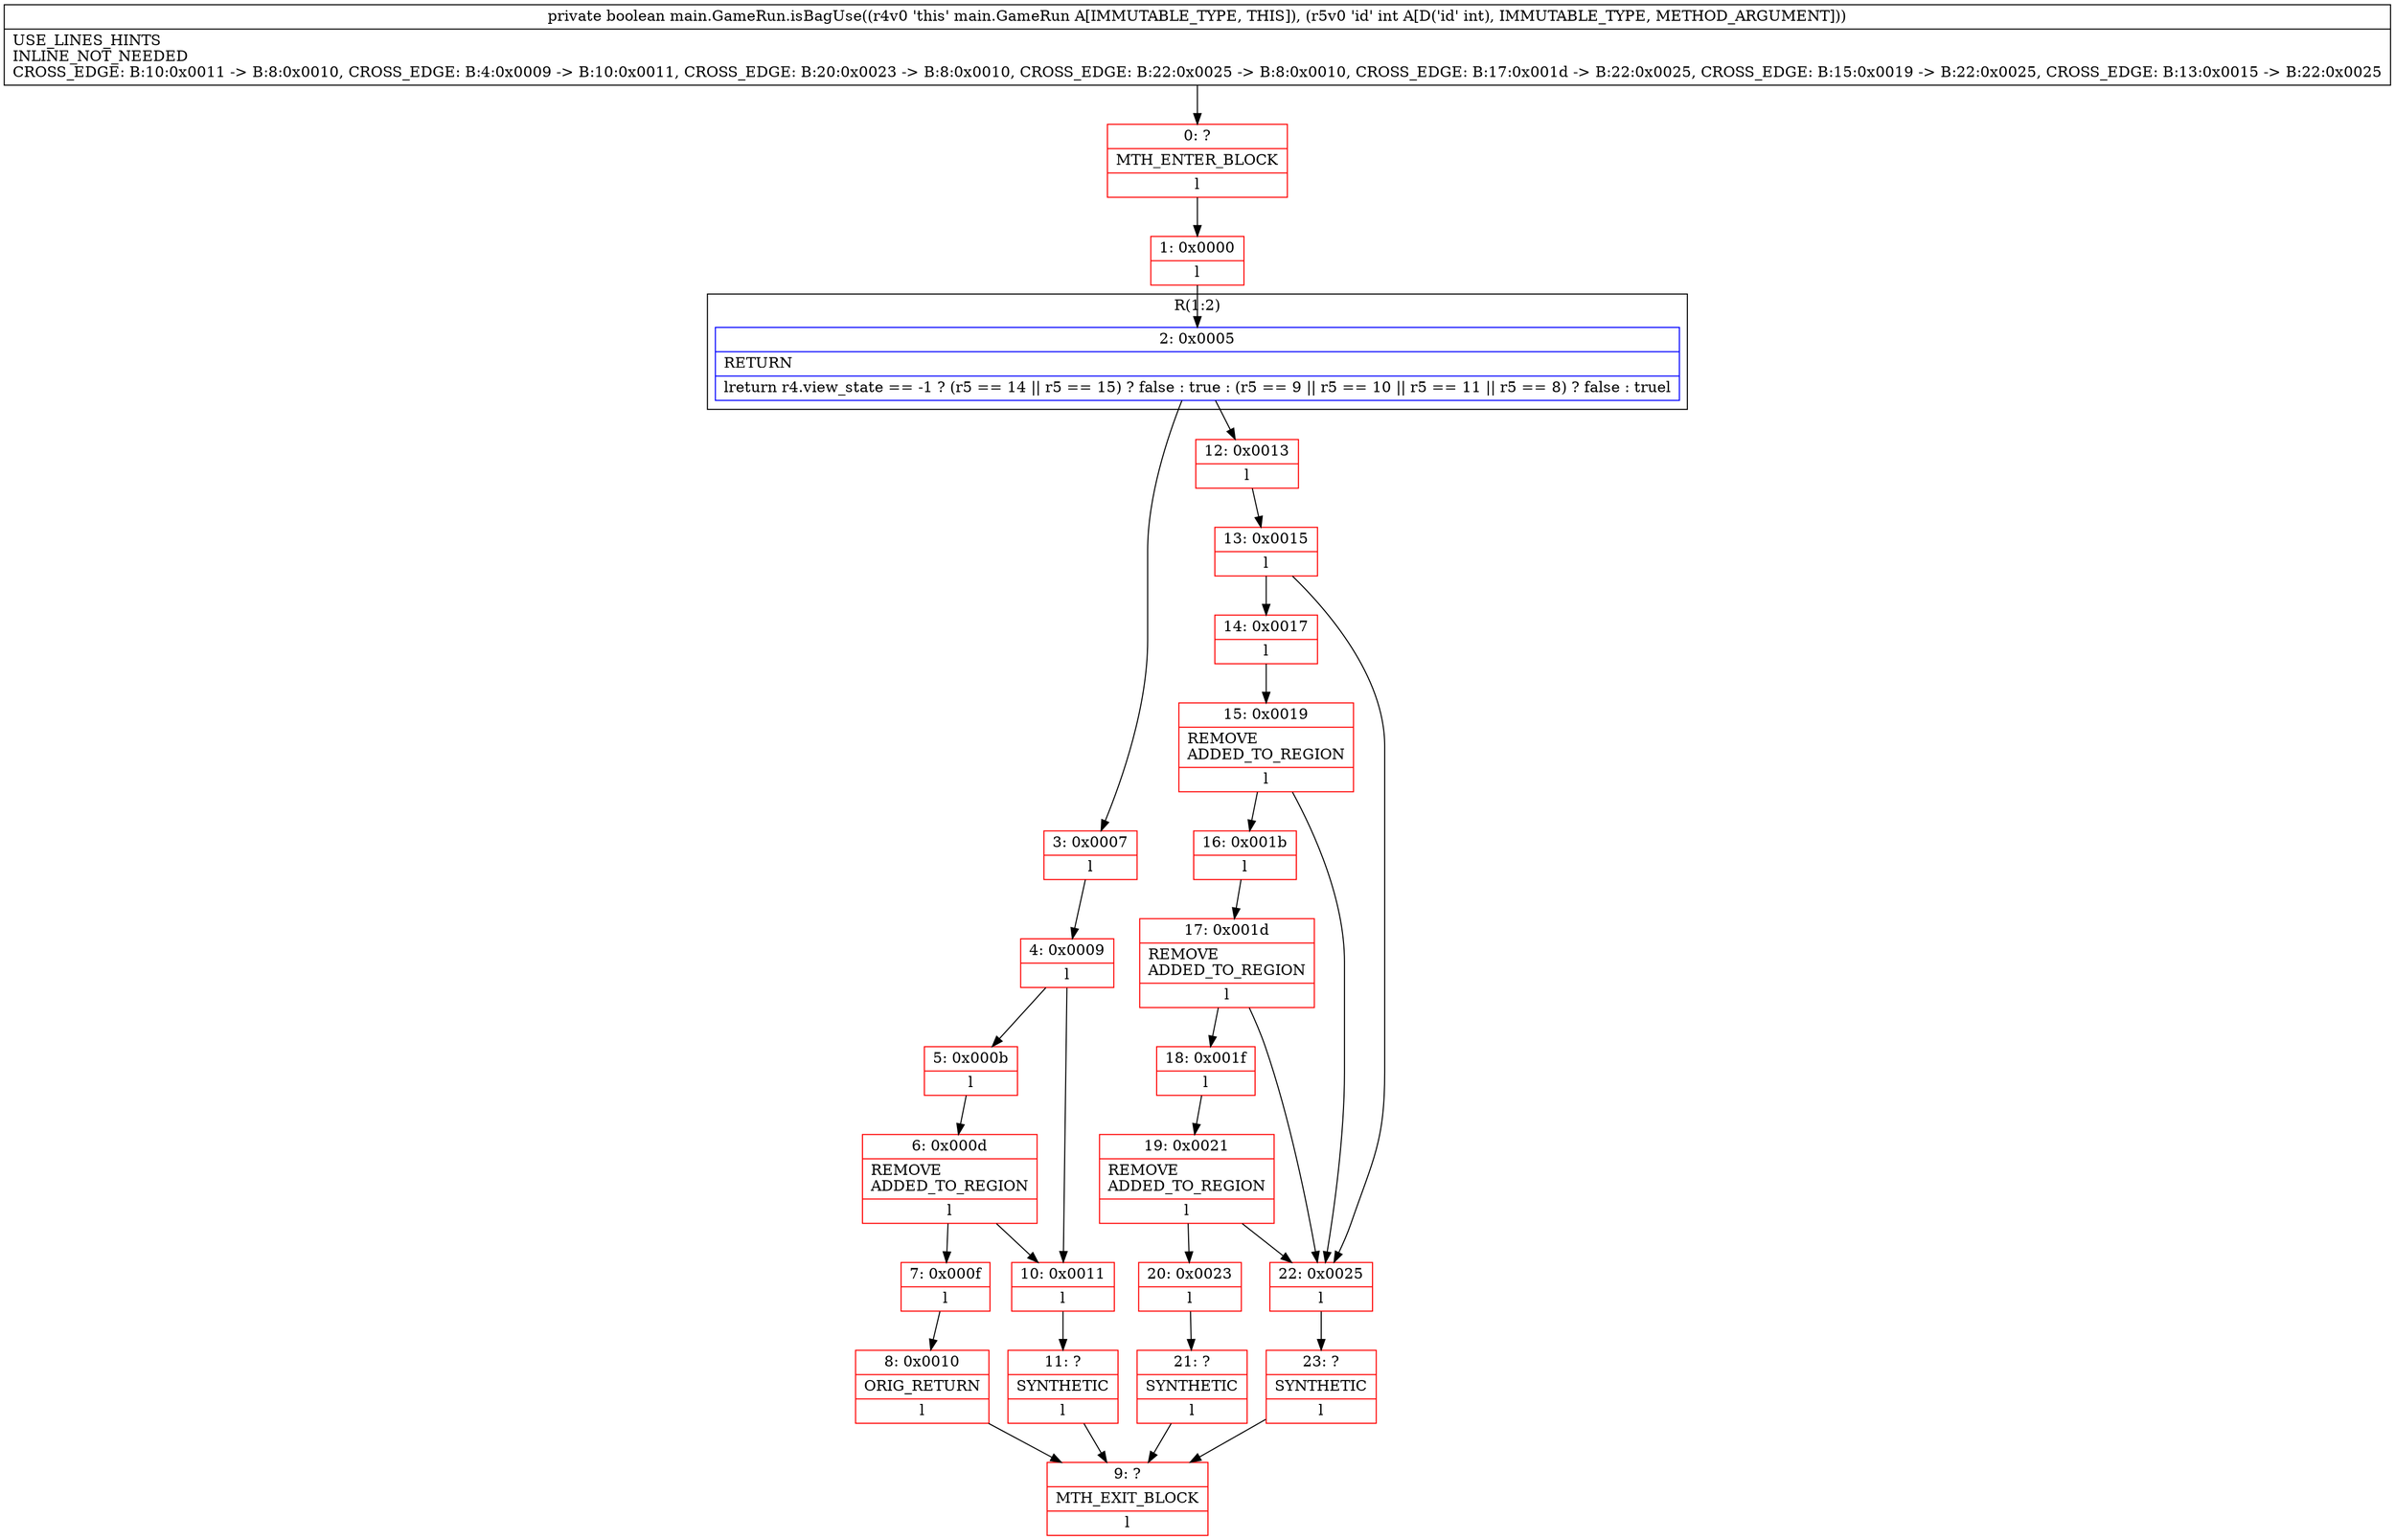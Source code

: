 digraph "CFG formain.GameRun.isBagUse(I)Z" {
subgraph cluster_Region_264608299 {
label = "R(1:2)";
node [shape=record,color=blue];
Node_2 [shape=record,label="{2\:\ 0x0005|RETURN\l|lreturn r4.view_state == \-1 ? (r5 == 14 \|\| r5 == 15) ? false : true : (r5 == 9 \|\| r5 == 10 \|\| r5 == 11 \|\| r5 == 8) ? false : truel}"];
}
Node_0 [shape=record,color=red,label="{0\:\ ?|MTH_ENTER_BLOCK\l|l}"];
Node_1 [shape=record,color=red,label="{1\:\ 0x0000|l}"];
Node_3 [shape=record,color=red,label="{3\:\ 0x0007|l}"];
Node_4 [shape=record,color=red,label="{4\:\ 0x0009|l}"];
Node_5 [shape=record,color=red,label="{5\:\ 0x000b|l}"];
Node_6 [shape=record,color=red,label="{6\:\ 0x000d|REMOVE\lADDED_TO_REGION\l|l}"];
Node_7 [shape=record,color=red,label="{7\:\ 0x000f|l}"];
Node_8 [shape=record,color=red,label="{8\:\ 0x0010|ORIG_RETURN\l|l}"];
Node_9 [shape=record,color=red,label="{9\:\ ?|MTH_EXIT_BLOCK\l|l}"];
Node_10 [shape=record,color=red,label="{10\:\ 0x0011|l}"];
Node_11 [shape=record,color=red,label="{11\:\ ?|SYNTHETIC\l|l}"];
Node_12 [shape=record,color=red,label="{12\:\ 0x0013|l}"];
Node_13 [shape=record,color=red,label="{13\:\ 0x0015|l}"];
Node_14 [shape=record,color=red,label="{14\:\ 0x0017|l}"];
Node_15 [shape=record,color=red,label="{15\:\ 0x0019|REMOVE\lADDED_TO_REGION\l|l}"];
Node_16 [shape=record,color=red,label="{16\:\ 0x001b|l}"];
Node_17 [shape=record,color=red,label="{17\:\ 0x001d|REMOVE\lADDED_TO_REGION\l|l}"];
Node_18 [shape=record,color=red,label="{18\:\ 0x001f|l}"];
Node_19 [shape=record,color=red,label="{19\:\ 0x0021|REMOVE\lADDED_TO_REGION\l|l}"];
Node_20 [shape=record,color=red,label="{20\:\ 0x0023|l}"];
Node_21 [shape=record,color=red,label="{21\:\ ?|SYNTHETIC\l|l}"];
Node_22 [shape=record,color=red,label="{22\:\ 0x0025|l}"];
Node_23 [shape=record,color=red,label="{23\:\ ?|SYNTHETIC\l|l}"];
MethodNode[shape=record,label="{private boolean main.GameRun.isBagUse((r4v0 'this' main.GameRun A[IMMUTABLE_TYPE, THIS]), (r5v0 'id' int A[D('id' int), IMMUTABLE_TYPE, METHOD_ARGUMENT]))  | USE_LINES_HINTS\lINLINE_NOT_NEEDED\lCROSS_EDGE: B:10:0x0011 \-\> B:8:0x0010, CROSS_EDGE: B:4:0x0009 \-\> B:10:0x0011, CROSS_EDGE: B:20:0x0023 \-\> B:8:0x0010, CROSS_EDGE: B:22:0x0025 \-\> B:8:0x0010, CROSS_EDGE: B:17:0x001d \-\> B:22:0x0025, CROSS_EDGE: B:15:0x0019 \-\> B:22:0x0025, CROSS_EDGE: B:13:0x0015 \-\> B:22:0x0025\l}"];
MethodNode -> Node_0;
Node_2 -> Node_3;
Node_2 -> Node_12;
Node_0 -> Node_1;
Node_1 -> Node_2;
Node_3 -> Node_4;
Node_4 -> Node_5;
Node_4 -> Node_10;
Node_5 -> Node_6;
Node_6 -> Node_7;
Node_6 -> Node_10;
Node_7 -> Node_8;
Node_8 -> Node_9;
Node_10 -> Node_11;
Node_11 -> Node_9;
Node_12 -> Node_13;
Node_13 -> Node_14;
Node_13 -> Node_22;
Node_14 -> Node_15;
Node_15 -> Node_16;
Node_15 -> Node_22;
Node_16 -> Node_17;
Node_17 -> Node_18;
Node_17 -> Node_22;
Node_18 -> Node_19;
Node_19 -> Node_20;
Node_19 -> Node_22;
Node_20 -> Node_21;
Node_21 -> Node_9;
Node_22 -> Node_23;
Node_23 -> Node_9;
}

